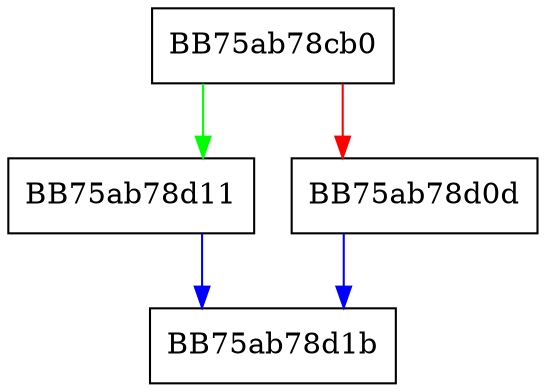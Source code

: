 digraph GetLatestTimestamp {
  node [shape="box"];
  graph [splines=ortho];
  BB75ab78cb0 -> BB75ab78d11 [color="green"];
  BB75ab78cb0 -> BB75ab78d0d [color="red"];
  BB75ab78d0d -> BB75ab78d1b [color="blue"];
  BB75ab78d11 -> BB75ab78d1b [color="blue"];
}